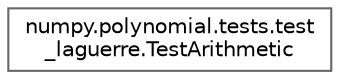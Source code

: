 digraph "Graphical Class Hierarchy"
{
 // LATEX_PDF_SIZE
  bgcolor="transparent";
  edge [fontname=Helvetica,fontsize=10,labelfontname=Helvetica,labelfontsize=10];
  node [fontname=Helvetica,fontsize=10,shape=box,height=0.2,width=0.4];
  rankdir="LR";
  Node0 [id="Node000000",label="numpy.polynomial.tests.test\l_laguerre.TestArithmetic",height=0.2,width=0.4,color="grey40", fillcolor="white", style="filled",URL="$d8/d15/classnumpy_1_1polynomial_1_1tests_1_1test__laguerre_1_1TestArithmetic.html",tooltip=" "];
}
